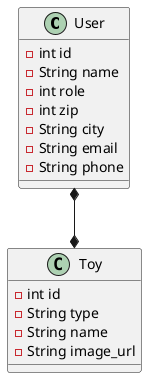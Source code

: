 @startuml

class User
class Toy


User : - int id
User : - String name
User : - int role
User : - int zip
User : - String city
User : - String email
User : - String phone

Toy : - int id
Toy : - String type
Toy : - String name
Toy : - String image_url

User *--* Toy


@enduml